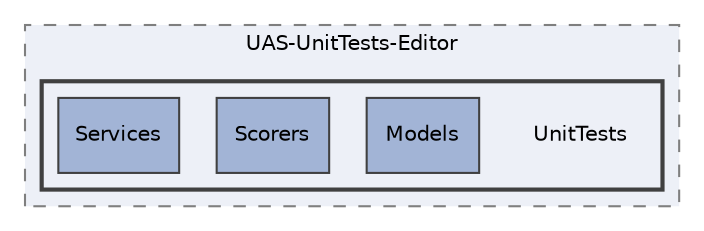 digraph "Tests/Editor/UAS-UnitTests-Editor/UnitTests"
{
 // LATEX_PDF_SIZE
  edge [fontname="Helvetica",fontsize="10",labelfontname="Helvetica",labelfontsize="10"];
  node [fontname="Helvetica",fontsize="10",shape=record];
  compound=true
  subgraph clusterdir_de03afd947a5cabcffc619ebbb8149f0 {
    graph [ bgcolor="#edf0f7", pencolor="grey50", style="filled,dashed,", label="UAS-UnitTests-Editor", fontname="Helvetica", fontsize="10", URL="dir_de03afd947a5cabcffc619ebbb8149f0.html"]
  subgraph clusterdir_329039ea91725a406148b4cddeb407f9 {
    graph [ bgcolor="#edf0f7", pencolor="grey25", style="filled,bold,", label="", fontname="Helvetica", fontsize="10", URL="dir_329039ea91725a406148b4cddeb407f9.html"]
    dir_329039ea91725a406148b4cddeb407f9 [shape=plaintext, label="UnitTests"];
  dir_014a7f63130a1189ec5be3e5da7d03d6 [shape=box, label="Models", style="filled,", fillcolor="#a2b4d6", color="grey25", URL="dir_014a7f63130a1189ec5be3e5da7d03d6.html"];
  dir_530a2159d3610ea039e9e3b2c4c4c52e [shape=box, label="Scorers", style="filled,", fillcolor="#a2b4d6", color="grey25", URL="dir_530a2159d3610ea039e9e3b2c4c4c52e.html"];
  dir_c92e298e9e85b01847d6cb177826897e [shape=box, label="Services", style="filled,", fillcolor="#a2b4d6", color="grey25", URL="dir_c92e298e9e85b01847d6cb177826897e.html"];
  }
  }
}
